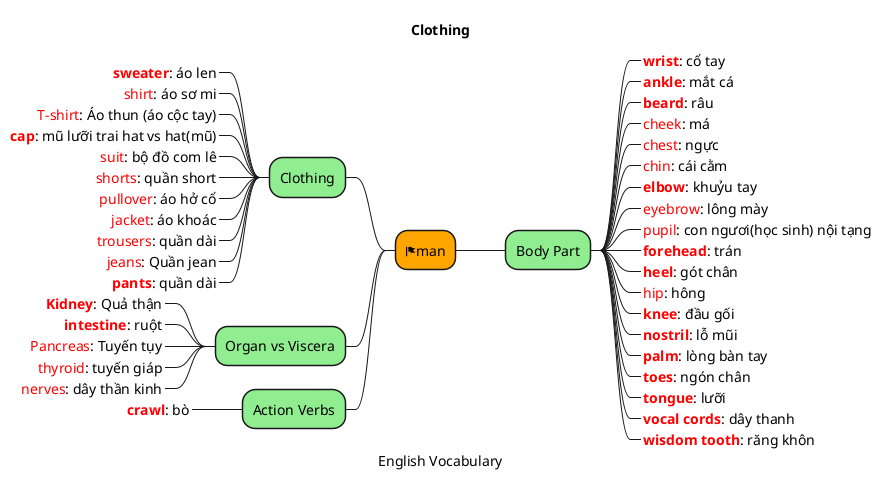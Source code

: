 @startmindmap
caption English Vocabulary
title Clothing

*[#Orange] <&flag>man
left side
**[#lightgreen] Clothing
***_ <color:red><b>sweater</color>: áo len
***_ <color:red>shirt</color>: áo sơ mi
***_ <color:red>T-shirt</color>: Áo thun (áo cộc tay)
***_ <color:red><b>cap</color>: mũ lưỡi trai hat vs hat(mũ)
***_ <color:red>suit</color>: bộ đồ com lê
***_ <color:red>shorts</color>: quần short
***_ <color:red>pullover</color>: áo hở cổ
***_ <color:red>jacket</color>: áo khoác
***_ <color:red>trousers</color>: quần dài
***_ <color:red>jeans</color>: Quần jean
***_ <color:red><b>pants</color>: quần dài

right side
**[#lightgreen] Body Part
***_ <color:red><b>wrist</color>: cổ tay
'***_ <color:red>Abdomen</color>: bụng ~ stomach
'***_ <color:red>abs</color>: cơ bụng
***_ <color:red><b>ankle</color>: mắt cá
'***_ <color:red>armpit</color>: nách
***_ <color:red><b>beard</color>: râu
***_ <color:red>cheek</color>: má
***_ <color:red>chest</color>: ngực
***_ <color:red>chin</color>: cái cằm
***_ <color:red><b>elbow</color>: khuỷu tay
***_ <color:red>eyebrow</color>: lông mày
***_ <color:red>pupil</color>: con ngươi(học sinh) nội tạng
'***_ <color:red>fist</color>: nắm tay
***_ <color:red><b>forehead</color>: trán
'***_ <color:red>goatee</color>: râu dê
'***_ <color:red>hamstrings</color>: gân kheo
***_ <color:red><b>heel</color>: gót chân
***_ <color:red>hip</color>: hông
'***_ <color:red><b>jaw</color>: hàm
***_ <color:red><b>knee</color>: đầu gối
***_ <color:red><b>nostril</color>: lỗ mũi
***_ <color:red><b>palm</color>: lòng bàn tay
'***_ <color:red><b>pinky</color>: ngón út
'***_ <color:red><b>waist</color>: thắt lưng
***_ <color:red><b>toes</color>: ngón chân
***_ <color:red><b>tongue</color>: lưỡi
'***_ <color:red><b>Uvula</color>: lưỡi gà
***_ <color:red><b>vocal cords</color>: dây thanh
***_ <color:red><b>wisdom tooth</color>: răng khôn
'arm, back, ear, eye, face, fingers, foot, hair, hand, head, leg, lip,
'mouth, muscles, nails, neck, nose, shoulder, skin, throat, tooth, neck

left side
**[#lightgreen] Organ vs Viscera
***_ <color:red><b>Kidney</color>: Quả thận
***_ <color:red><b>intestine</color>: ruột
***_ <color:red>Pancreas</color>: Tuyến tụy
***_ <color:red>thyroid</color>: tuyến giáp
***_ <color:red>nerves</color>: dây thần kinh
'lungs, lives, stomach, heart, brain, ribs

**[#lightgreen] Action Verbs
***_ <color:red><b>crawl</color>: bò

@endmindmap